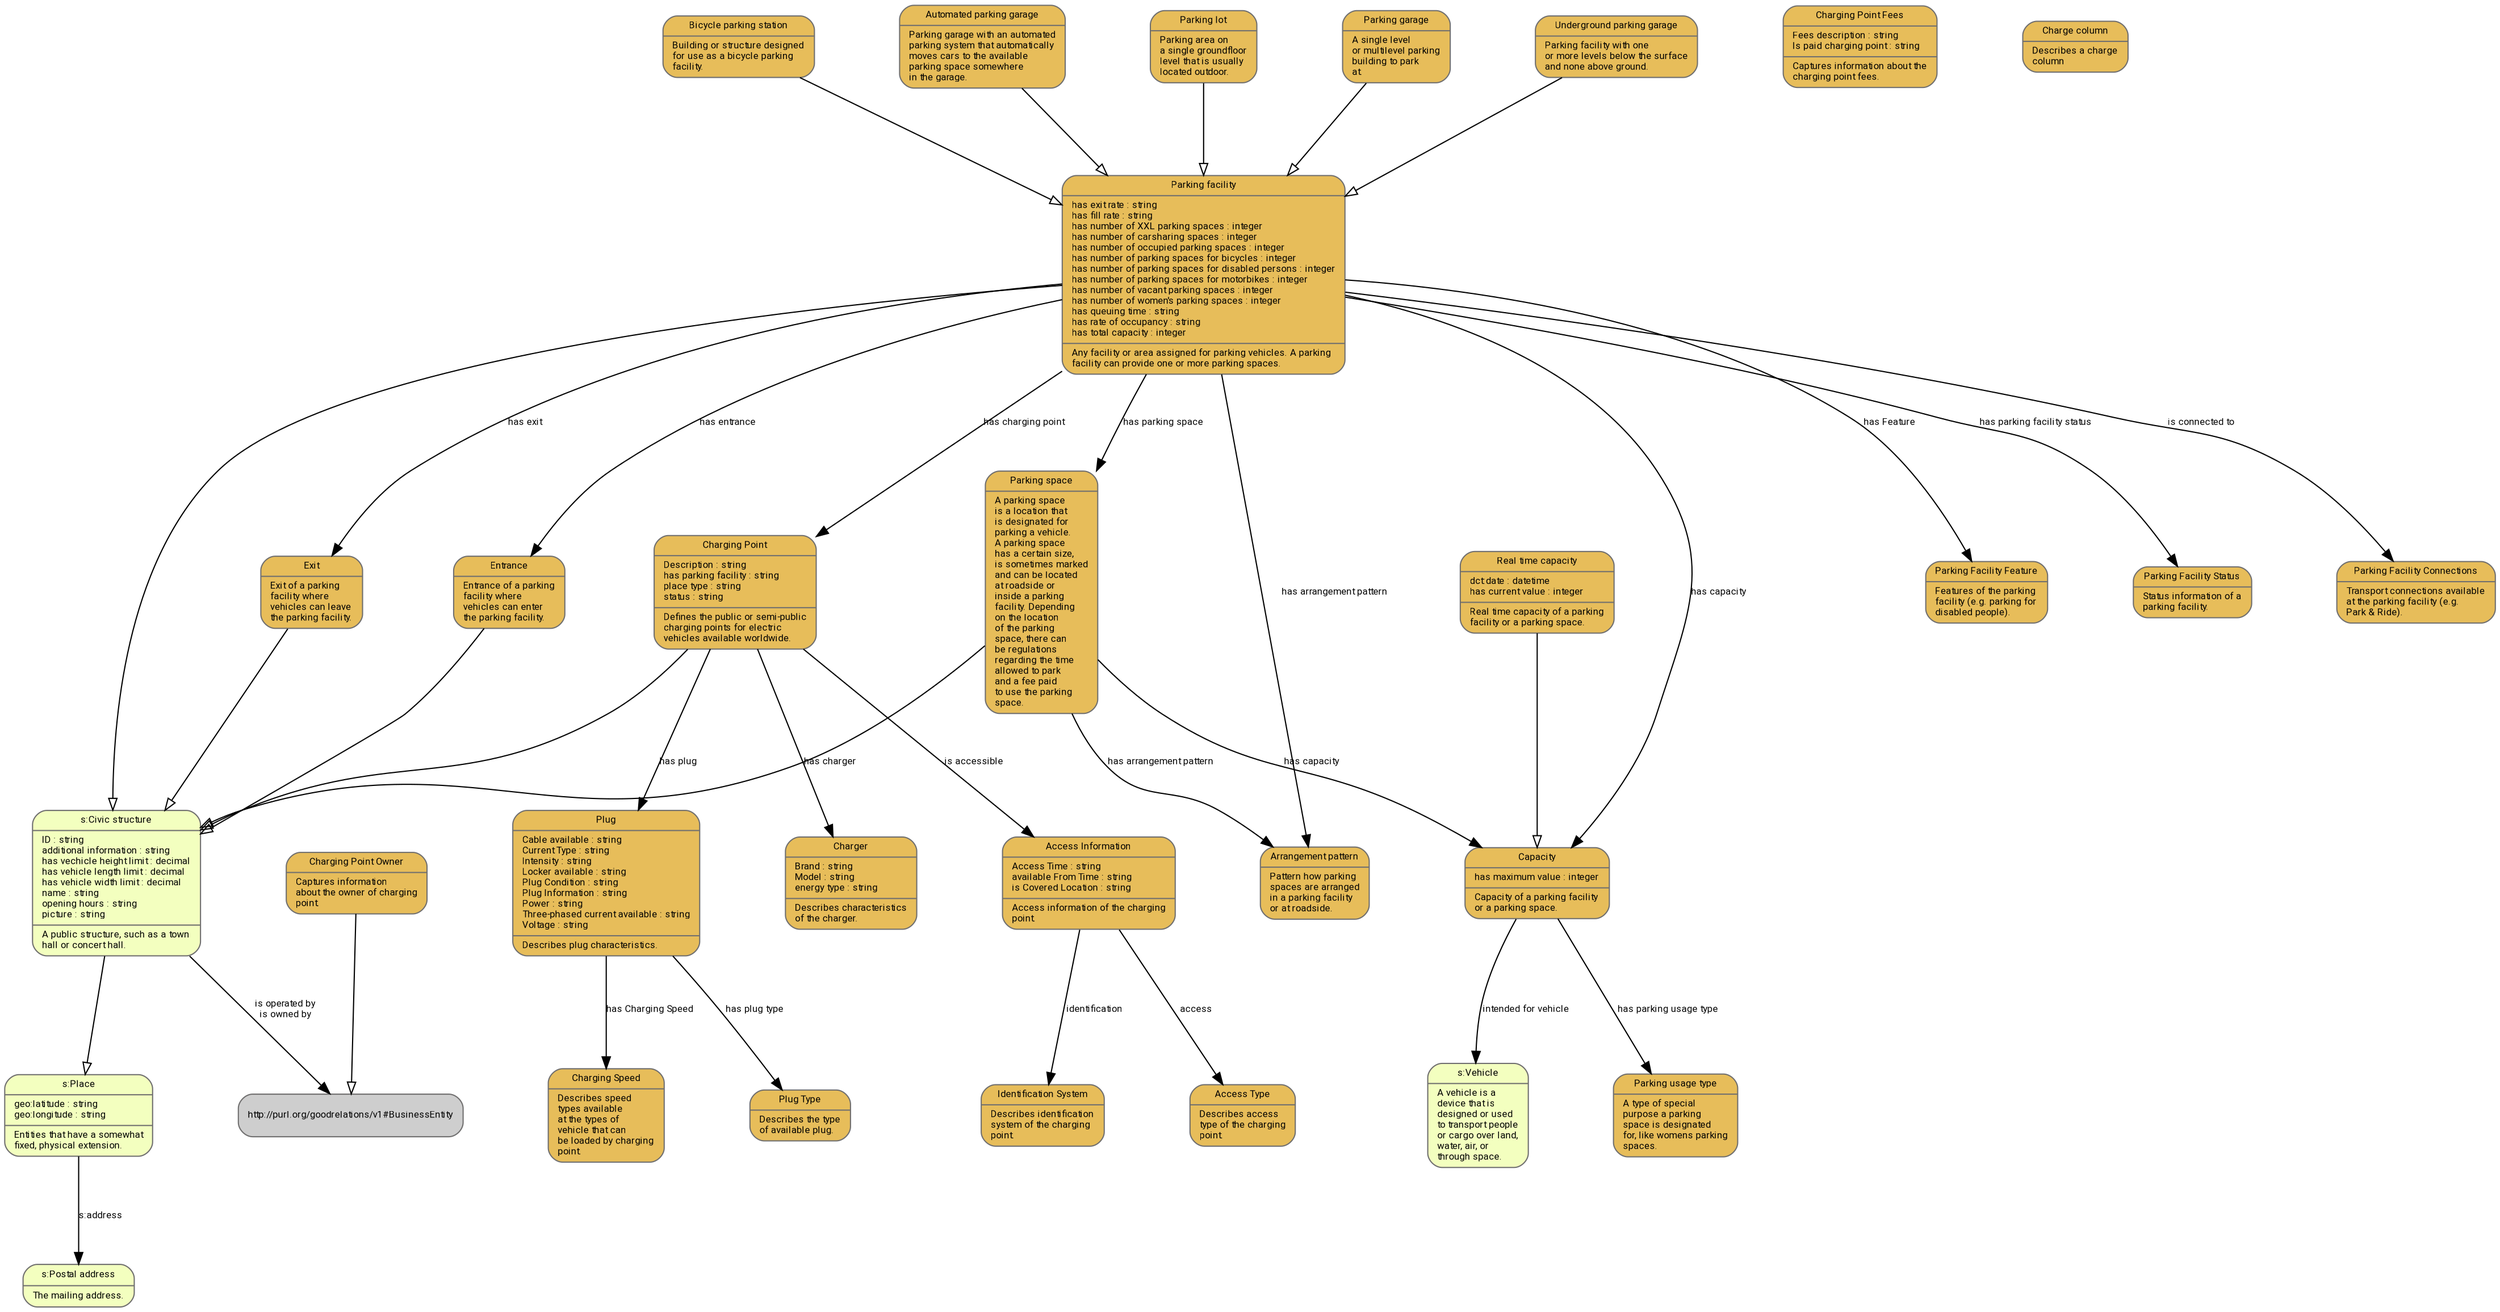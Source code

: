digraph "MobiVoc: Open Mobility Vocabulary" {
        fontname = "Roboto"
        fontsize = 8
        dpi = 300
        forcelabels=true
        nodesep=1
        ranksep=1
        ratio = fill

        node [
                fontname = "Roboto"
                fontsize = 8
                shape = "Mrecord"
                style=filled
                fontcolor=black
                fillcolor="#CECECE"
                color="#706f6f"
        ]

        edge [
                fontname = "Roboto"
                fontsize = 8
        ]
"http://schema.mobivoc.org/BicycleParkingStation" [label ="{Bicycle parking station|Building or structure designed\lfor use as a bicycle parking\lfacility.\l}" fillcolor="#E7BD5A"]
"http://schema.mobivoc.org/ParkingUsageType" [label ="{Parking usage type|A type of special\lpurpose a parking\lspace is designated\lfor, like womens parking\lspaces.\l}" fillcolor="#E7BD5A"]
"http://schema.org/CivicStructure" [label ="{s:Civic structure|ID : string\ladditional information : string\lhas vechicle height limit : decimal\lhas vehicle length limit : decimal\lhas vehicle width limit : decimal\lname : string\lopening hours : string\lpicture : string\l| A public structure, such as a town\lhall or concert hall.\l}" fillcolor="0.2 0.25 1"]
"http://schema.mobivoc.org/AutomatedParkingGarage" [label ="{Automated parking garage|Parking garage with an automated\lparking system that automatically\lmoves cars to the available\lparking space somewhere\lin the garage.\l}" fillcolor="#E7BD5A"]
"http://schema.mobivoc.org/AccessType" [label ="{Access Type|Describes access\ltype of the charging\lpoint.\l}" fillcolor="#E7BD5A"]
"http://schema.mobivoc.org/ChargingPointOwner" [label ="{Charging Point Owner|Captures information\labout the owner of charging\lpoint.\l}" fillcolor="#E7BD5A"]
"http://schema.mobivoc.org/RealTimeCapacity" [label ="{Real time capacity|dct:date : datetime\lhas current value : integer\l| Real time capacity of a parking\lfacility or a parking space.\l}" fillcolor="#E7BD5A"]
"http://schema.mobivoc.org/ChargingPoint" [label ="{Charging Point|Description : string\lhas parking facility : string\lplace type : string\lstatus : string\l| Defines the public or semi-public\lcharging points for electric\lvehicles available worldwide.\l}" fillcolor="#E7BD5A"]
"http://schema.mobivoc.org/ParkingLot" [label ="{Parking lot|Parking area on\la single groundfloor\llevel that is usually\llocated outdoor.\l}" fillcolor="#E7BD5A"]
"http://schema.mobivoc.org/ParkingFacilityFeature" [label ="{Parking Facility Feature|Features of the parking\lfacility (e.g. parking for\ldisabled people).\l}" fillcolor="#E7BD5A"]
"http://schema.mobivoc.org/Capacity" [label ="{Capacity|has maximum value : integer\l| Capacity of a parking facility\lor a parking space.\l}" fillcolor="#E7BD5A"]
"http://schema.mobivoc.org/ParkingFacilityEntrance" [label ="{Entrance|Entrance of a parking\lfacility where\lvehicles can enter\lthe parking facility.\l}" fillcolor="#E7BD5A"]
"http://schema.mobivoc.org/ParkingFacilityStatus" [label ="{Parking Facility Status|Status information of a\lparking facility.\l}" fillcolor="#E7BD5A"]
"http://schema.mobivoc.org/Charger" [label ="{Charger|Brand : string\lModel : string\lenergy type : string\l| Describes characteristics\lof the charger.\l}" fillcolor="#E7BD5A"]
"http://schema.mobivoc.org/ParkingFacilityExit" [label ="{Exit|Exit of a parking\lfacility where\lvehicles can leave\lthe parking facility.\l}" fillcolor="#E7BD5A"]
"http://schema.mobivoc.org/ParkingFacilityConnection" [label ="{Parking Facility Connections|Transport connections available\lat the parking facility (e.g.\lPark & Ride).\l}" fillcolor="#E7BD5A"]
"http://schema.org/Place" [label ="{s:Place|geo:latitude : string\lgeo:longitude : string\l| Entities that have a somewhat\lfixed, physical extension.\l}" fillcolor="0.2 0.25 1"]
"http://schema.mobivoc.org/IdentificationSystem" [label ="{Identification System|Describes identification\lsystem of the charging\lpoint.\l}" fillcolor="#E7BD5A"]
"http://schema.mobivoc.org/ChargingSpeed" [label ="{Charging Speed|Describes speed\ltypes available\lat the types of\lvehicle that can\lbe loaded by charging\lpoint.\l}" fillcolor="#E7BD5A"]
"http://schema.org/PostalAddress" [label ="{s:Postal address|The mailing address.\l}" fillcolor="0.2 0.25 1"]
"http://schema.mobivoc.org/ChargingPointFees" [label ="{Charging Point Fees|Fees description : string\lIs paid charging point : string\l| Captures information about the\lcharging point fees.\l}" fillcolor="#E7BD5A"]
"http://schema.mobivoc.org/AccessInformation" [label ="{Access Information|Access Time : string\lavailable From Time : string\lis Covered Location : string\l| Access information of the charging\lpoint.\l}" fillcolor="#E7BD5A"]
"http://schema.mobivoc.org/ParkingSpace" [label ="{Parking space|A parking space\lis a location that\lis designated for\lparking a vehicle.\lA parking space\lhas a certain size,\lis sometimes marked\land can be located\lat roadside or\linside a parking\lfacility. Depending\lon the location\lof the parking\lspace, there can\lbe regulations\lregarding the time\lallowed to park\land a fee paid\lto use the parking\lspace.\l}" fillcolor="#E7BD5A"]
"http://schema.mobivoc.org/ParkingFacility" [label ="{Parking facility|has exit rate : string\lhas fill rate : string\lhas number of XXL parking spaces : integer\lhas number of carsharing spaces : integer\lhas number of occupied parking spaces : integer\lhas number of parking spaces for bicycles : integer\lhas number of parking spaces for disabled persons : integer\lhas number of parking spaces for motorbikes : integer\lhas number of vacant parking spaces : integer\lhas number of women's parking spaces : integer\lhas queuing time : string\lhas rate of occupancy : string\lhas total capacity : integer\l| Any facility or area assigned for parking vehicles. A parking\lfacility can provide one or more parking spaces.\l}" fillcolor="#E7BD5A"]
"http://schema.mobivoc.org/ChargeColumn" [label ="{Charge column|Describes a charge\lcolumn\l}" fillcolor="#E7BD5A"]
"http://schema.mobivoc.org/ParkingGarage" [label ="{Parking garage|A single level\lor multilevel parking\lbuilding to park\lat.\l}" fillcolor="#E7BD5A"]
"http://schema.org/Vehicle" [label ="{s:Vehicle|A vehicle is a\ldevice that is\ldesigned or used\lto transport people\lor cargo over land,\lwater, air, or\lthrough space.\l}" fillcolor="0.2 0.25 1"]
"http://schema.mobivoc.org/ArrangementPattern" [label ="{Arrangement pattern|Pattern how parking\lspaces are arranged\lin a parking facility\lor at roadside.\l}" fillcolor="#E7BD5A"]
"http://schema.mobivoc.org/PlugType" [label ="{Plug Type|Describes the type\lof available plug.\l}" fillcolor="#E7BD5A"]
"http://schema.mobivoc.org/UndergroundParkingGarage" [label ="{Underground parking garage|Parking facility with one\lor more levels below the surface\land none above ground.\l}" fillcolor="#E7BD5A"]
"http://schema.mobivoc.org/Plug" [label ="{Plug|Cable available : string\lCurrent Type : string\lIntensity : string\lLocker available : string\lPlug Condition : string\lPlug Information : string\lPower : string\lThree-phased current available : string\lVoltage : string\l| Describes  plug characteristics.\l}" fillcolor="#E7BD5A"]
"http://schema.mobivoc.org/ParkingFacility" -> "http://schema.mobivoc.org/ChargingPoint" [label="has charging point"]
"http://schema.mobivoc.org/ChargingPoint" -> "http://schema.mobivoc.org/AccessInformation" [label="is accessible"]
"http://schema.mobivoc.org/ChargingPoint" -> "http://schema.mobivoc.org/Plug" [label="has plug"]
"http://schema.mobivoc.org/ParkingFacility" -> "http://schema.mobivoc.org/ParkingSpace" [label="has parking space"]
"http://schema.mobivoc.org/ParkingSpace" -> "http://schema.mobivoc.org/Capacity" [label="has capacity"]
"http://schema.mobivoc.org/Plug" -> "http://schema.mobivoc.org/PlugType" [label="has plug type"]
"http://schema.mobivoc.org/Plug" -> "http://schema.mobivoc.org/ChargingSpeed" [label="has Charging Speed"]
"http://schema.mobivoc.org/ParkingFacility" -> "http://schema.mobivoc.org/ArrangementPattern" [label="has arrangement pattern"]
"http://schema.mobivoc.org/AccessInformation" -> "http://schema.mobivoc.org/AccessType" [label="access"]
"http://schema.mobivoc.org/ParkingSpace" -> "http://schema.mobivoc.org/ArrangementPattern" [label="has arrangement pattern"]
"http://schema.mobivoc.org/ParkingFacility" -> "http://schema.mobivoc.org/ParkingFacilityConnection" [label="is connected to"]
"http://schema.mobivoc.org/ParkingFacility" -> "http://schema.mobivoc.org/ParkingFacilityEntrance" [label="has entrance"]
"http://schema.mobivoc.org/ParkingFacility" -> "http://schema.mobivoc.org/ParkingFacilityStatus" [label="has parking facility status"]
"http://schema.mobivoc.org/ParkingFacility" -> "http://schema.mobivoc.org/Capacity" [label="has capacity"]
"http://schema.mobivoc.org/AccessInformation" -> "http://schema.mobivoc.org/IdentificationSystem" [label="identification"]
"http://schema.mobivoc.org/Capacity" -> "http://schema.org/Vehicle" [label="intended for vehicle"]
"http://schema.mobivoc.org/ParkingFacility" -> "http://schema.mobivoc.org/ParkingFacilityFeature" [label="has Feature"]
"http://schema.org/CivicStructure" -> "http://purl.org/goodrelations/v1#BusinessEntity" [label="is operated by
is owned by"]
"http://schema.mobivoc.org/ParkingFacility" -> "http://schema.mobivoc.org/ParkingFacilityExit" [label="has exit"]
"http://schema.mobivoc.org/ChargingPoint" -> "http://schema.mobivoc.org/Charger" [label="has charger"]
"http://schema.mobivoc.org/Capacity" -> "http://schema.mobivoc.org/ParkingUsageType" [label="has parking usage type"]
"http://schema.org/Place" -> "http://schema.org/PostalAddress" [label="s:address"]
"http://schema.mobivoc.org/ParkingLot" -> "http://schema.mobivoc.org/ParkingFacility" [arrowhead = "empty"]
"http://schema.mobivoc.org/ParkingSpace" -> "http://schema.org/CivicStructure" [arrowhead = "empty"]
"http://schema.mobivoc.org/RealTimeCapacity" -> "http://schema.mobivoc.org/Capacity" [arrowhead = "empty"]
"http://schema.mobivoc.org/AutomatedParkingGarage" -> "http://schema.mobivoc.org/ParkingFacility" [arrowhead = "empty"]
"http://schema.mobivoc.org/BicycleParkingStation" -> "http://schema.mobivoc.org/ParkingFacility" [arrowhead = "empty"]
"http://schema.mobivoc.org/ChargingPointOwner" -> "http://purl.org/goodrelations/v1#BusinessEntity" [arrowhead = "empty"]
"http://schema.mobivoc.org/ChargingPoint" -> "http://schema.org/CivicStructure" [arrowhead = "empty"]
"http://schema.mobivoc.org/ParkingFacilityExit" -> "http://schema.org/CivicStructure" [arrowhead = "empty"]
"http://schema.mobivoc.org/UndergroundParkingGarage" -> "http://schema.mobivoc.org/ParkingFacility" [arrowhead = "empty"]
"http://schema.mobivoc.org/ParkingFacilityEntrance" -> "http://schema.org/CivicStructure" [arrowhead = "empty"]
"http://schema.mobivoc.org/ParkingGarage" -> "http://schema.mobivoc.org/ParkingFacility" [arrowhead = "empty"]
"http://schema.mobivoc.org/ParkingFacility" -> "http://schema.org/CivicStructure" [arrowhead = "empty"]
"http://schema.org/CivicStructure" -> "http://schema.org/Place" [arrowhead = "empty"]
}